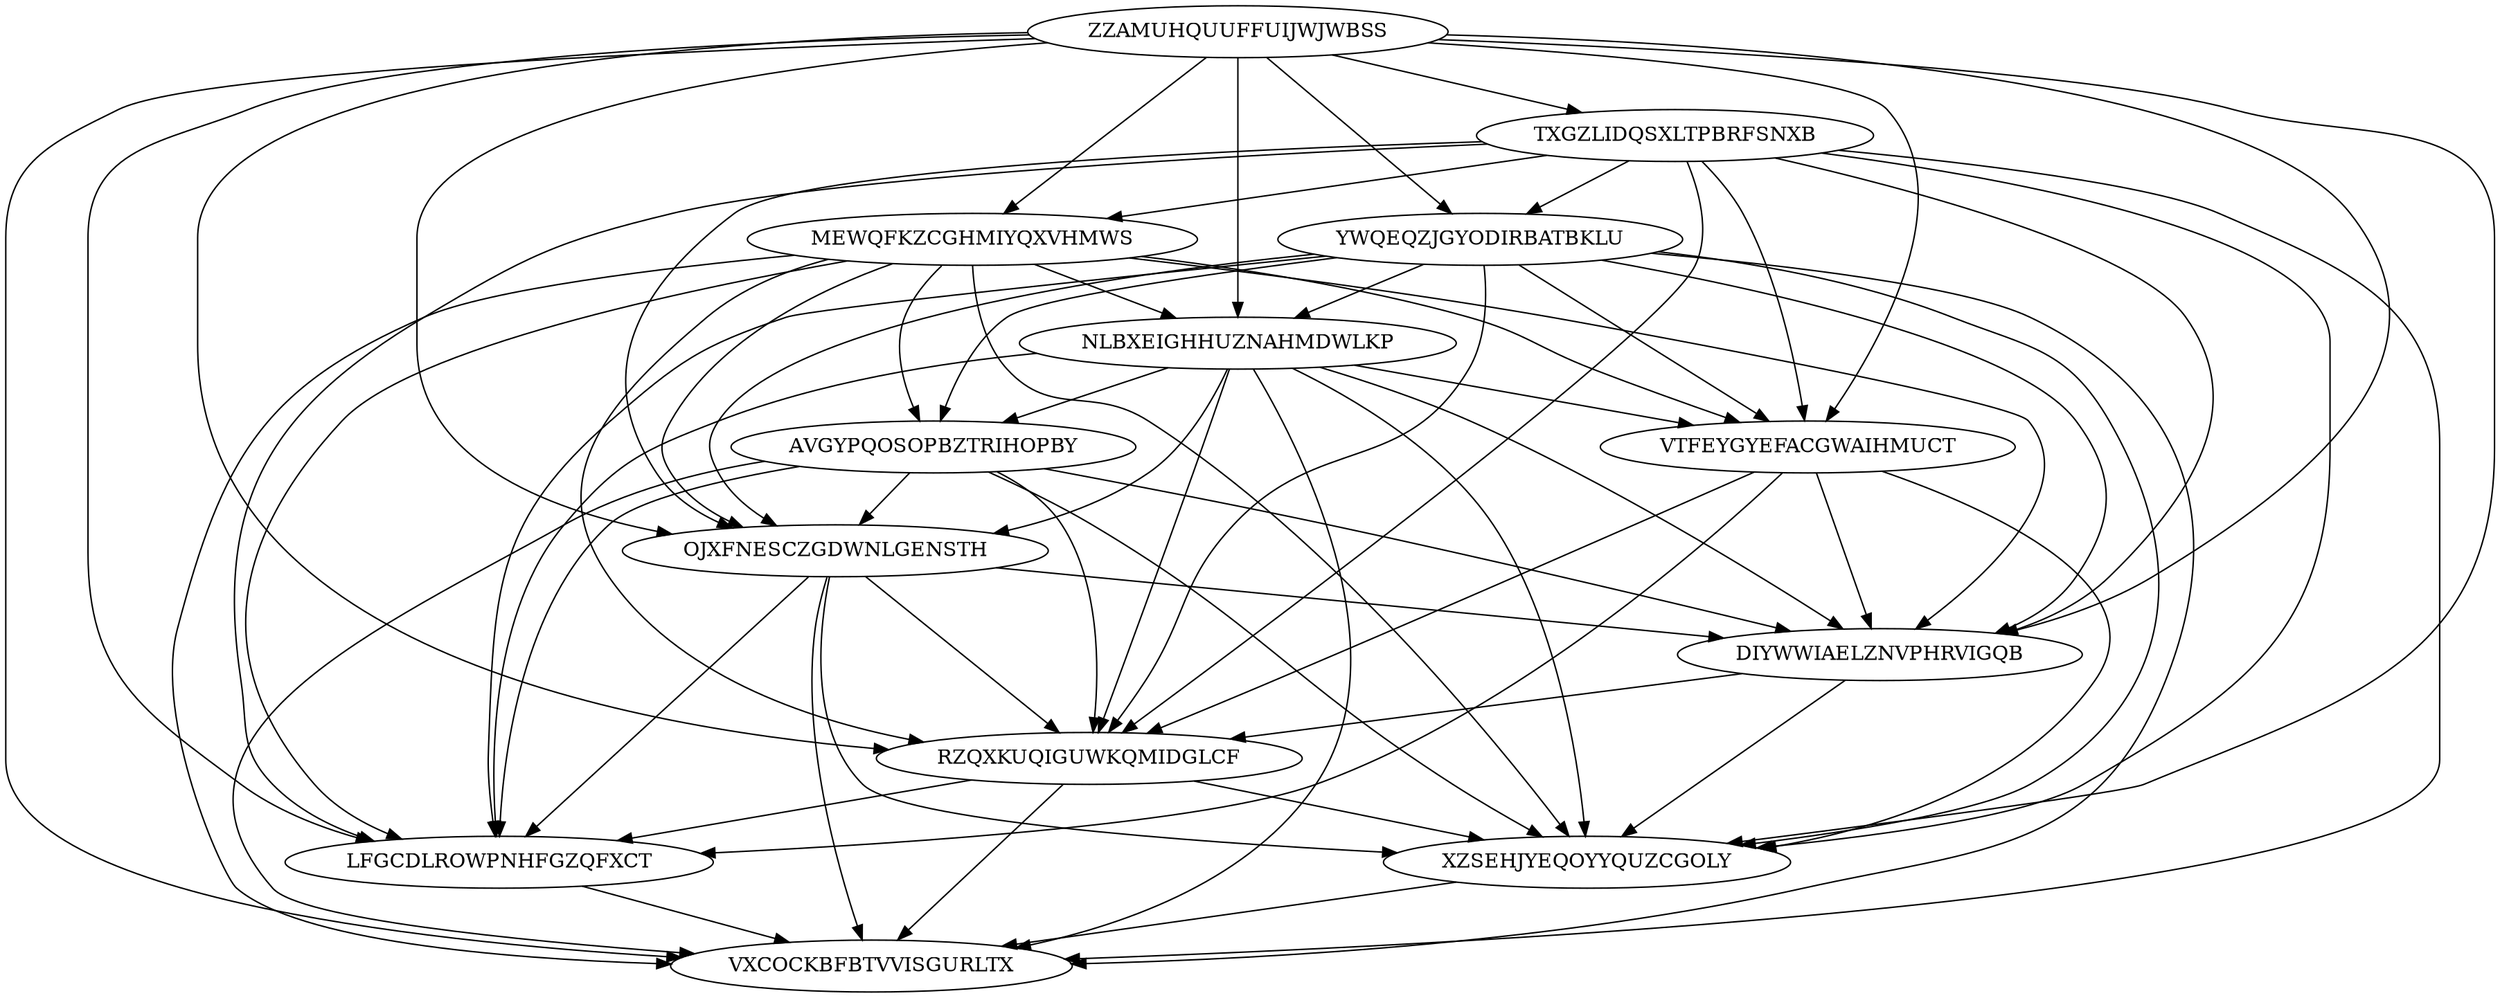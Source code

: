 digraph N13M68 {
	ZZAMUHQUUFFUIJWJWBSS	[Weight=11];
	TXGZLIDQSXLTPBRFSNXB	[Weight=16];
	MEWQFKZCGHMIYQXVHMWS	[Weight=12];
	YWQEQZJGYODIRBATBKLU	[Weight=12];
	NLBXEIGHHUZNAHMDWLKP	[Weight=19];
	AVGYPQOSOPBZTRIHOPBY	[Weight=18];
	VTFEYGYEFACGWAIHMUCT	[Weight=15];
	OJXFNESCZGDWNLGENSTH	[Weight=17];
	DIYWWIAELZNVPHRVIGQB	[Weight=20];
	RZQXKUQIGUWKQMIDGLCF	[Weight=17];
	LFGCDLROWPNHFGZQFXCT	[Weight=16];
	XZSEHJYEQOYYQUZCGOLY	[Weight=18];
	VXCOCKBFBTVVISGURLTX	[Weight=13];
	OJXFNESCZGDWNLGENSTH -> VXCOCKBFBTVVISGURLTX [Weight=13];
	VTFEYGYEFACGWAIHMUCT -> LFGCDLROWPNHFGZQFXCT [Weight=13];
	AVGYPQOSOPBZTRIHOPBY -> RZQXKUQIGUWKQMIDGLCF [Weight=14];
	YWQEQZJGYODIRBATBKLU -> RZQXKUQIGUWKQMIDGLCF [Weight=12];
	NLBXEIGHHUZNAHMDWLKP -> VTFEYGYEFACGWAIHMUCT [Weight=11];
	NLBXEIGHHUZNAHMDWLKP -> VXCOCKBFBTVVISGURLTX [Weight=15];
	XZSEHJYEQOYYQUZCGOLY -> VXCOCKBFBTVVISGURLTX [Weight=20];
	AVGYPQOSOPBZTRIHOPBY -> DIYWWIAELZNVPHRVIGQB [Weight=18];
	ZZAMUHQUUFFUIJWJWBSS -> DIYWWIAELZNVPHRVIGQB [Weight=20];
	OJXFNESCZGDWNLGENSTH -> DIYWWIAELZNVPHRVIGQB [Weight=14];
	ZZAMUHQUUFFUIJWJWBSS -> NLBXEIGHHUZNAHMDWLKP [Weight=13];
	YWQEQZJGYODIRBATBKLU -> VXCOCKBFBTVVISGURLTX [Weight=18];
	ZZAMUHQUUFFUIJWJWBSS -> VTFEYGYEFACGWAIHMUCT [Weight=14];
	YWQEQZJGYODIRBATBKLU -> OJXFNESCZGDWNLGENSTH [Weight=11];
	RZQXKUQIGUWKQMIDGLCF -> XZSEHJYEQOYYQUZCGOLY [Weight=20];
	RZQXKUQIGUWKQMIDGLCF -> VXCOCKBFBTVVISGURLTX [Weight=16];
	ZZAMUHQUUFFUIJWJWBSS -> YWQEQZJGYODIRBATBKLU [Weight=18];
	DIYWWIAELZNVPHRVIGQB -> XZSEHJYEQOYYQUZCGOLY [Weight=12];
	YWQEQZJGYODIRBATBKLU -> NLBXEIGHHUZNAHMDWLKP [Weight=17];
	TXGZLIDQSXLTPBRFSNXB -> MEWQFKZCGHMIYQXVHMWS [Weight=18];
	ZZAMUHQUUFFUIJWJWBSS -> XZSEHJYEQOYYQUZCGOLY [Weight=12];
	ZZAMUHQUUFFUIJWJWBSS -> RZQXKUQIGUWKQMIDGLCF [Weight=17];
	TXGZLIDQSXLTPBRFSNXB -> XZSEHJYEQOYYQUZCGOLY [Weight=17];
	DIYWWIAELZNVPHRVIGQB -> RZQXKUQIGUWKQMIDGLCF [Weight=17];
	VTFEYGYEFACGWAIHMUCT -> XZSEHJYEQOYYQUZCGOLY [Weight=12];
	YWQEQZJGYODIRBATBKLU -> LFGCDLROWPNHFGZQFXCT [Weight=18];
	TXGZLIDQSXLTPBRFSNXB -> YWQEQZJGYODIRBATBKLU [Weight=15];
	MEWQFKZCGHMIYQXVHMWS -> DIYWWIAELZNVPHRVIGQB [Weight=15];
	NLBXEIGHHUZNAHMDWLKP -> XZSEHJYEQOYYQUZCGOLY [Weight=11];
	MEWQFKZCGHMIYQXVHMWS -> OJXFNESCZGDWNLGENSTH [Weight=19];
	NLBXEIGHHUZNAHMDWLKP -> OJXFNESCZGDWNLGENSTH [Weight=15];
	ZZAMUHQUUFFUIJWJWBSS -> VXCOCKBFBTVVISGURLTX [Weight=20];
	NLBXEIGHHUZNAHMDWLKP -> RZQXKUQIGUWKQMIDGLCF [Weight=20];
	AVGYPQOSOPBZTRIHOPBY -> XZSEHJYEQOYYQUZCGOLY [Weight=20];
	AVGYPQOSOPBZTRIHOPBY -> LFGCDLROWPNHFGZQFXCT [Weight=17];
	MEWQFKZCGHMIYQXVHMWS -> XZSEHJYEQOYYQUZCGOLY [Weight=18];
	MEWQFKZCGHMIYQXVHMWS -> NLBXEIGHHUZNAHMDWLKP [Weight=11];
	ZZAMUHQUUFFUIJWJWBSS -> LFGCDLROWPNHFGZQFXCT [Weight=18];
	AVGYPQOSOPBZTRIHOPBY -> VXCOCKBFBTVVISGURLTX [Weight=16];
	YWQEQZJGYODIRBATBKLU -> VTFEYGYEFACGWAIHMUCT [Weight=15];
	OJXFNESCZGDWNLGENSTH -> RZQXKUQIGUWKQMIDGLCF [Weight=15];
	ZZAMUHQUUFFUIJWJWBSS -> OJXFNESCZGDWNLGENSTH [Weight=17];
	TXGZLIDQSXLTPBRFSNXB -> LFGCDLROWPNHFGZQFXCT [Weight=14];
	VTFEYGYEFACGWAIHMUCT -> RZQXKUQIGUWKQMIDGLCF [Weight=12];
	MEWQFKZCGHMIYQXVHMWS -> LFGCDLROWPNHFGZQFXCT [Weight=15];
	OJXFNESCZGDWNLGENSTH -> XZSEHJYEQOYYQUZCGOLY [Weight=13];
	OJXFNESCZGDWNLGENSTH -> LFGCDLROWPNHFGZQFXCT [Weight=13];
	VTFEYGYEFACGWAIHMUCT -> DIYWWIAELZNVPHRVIGQB [Weight=16];
	TXGZLIDQSXLTPBRFSNXB -> OJXFNESCZGDWNLGENSTH [Weight=17];
	TXGZLIDQSXLTPBRFSNXB -> VXCOCKBFBTVVISGURLTX [Weight=17];
	MEWQFKZCGHMIYQXVHMWS -> RZQXKUQIGUWKQMIDGLCF [Weight=19];
	MEWQFKZCGHMIYQXVHMWS -> VTFEYGYEFACGWAIHMUCT [Weight=17];
	RZQXKUQIGUWKQMIDGLCF -> LFGCDLROWPNHFGZQFXCT [Weight=13];
	LFGCDLROWPNHFGZQFXCT -> VXCOCKBFBTVVISGURLTX [Weight=10];
	YWQEQZJGYODIRBATBKLU -> XZSEHJYEQOYYQUZCGOLY [Weight=20];
	TXGZLIDQSXLTPBRFSNXB -> RZQXKUQIGUWKQMIDGLCF [Weight=17];
	AVGYPQOSOPBZTRIHOPBY -> OJXFNESCZGDWNLGENSTH [Weight=18];
	YWQEQZJGYODIRBATBKLU -> DIYWWIAELZNVPHRVIGQB [Weight=15];
	TXGZLIDQSXLTPBRFSNXB -> DIYWWIAELZNVPHRVIGQB [Weight=20];
	MEWQFKZCGHMIYQXVHMWS -> VXCOCKBFBTVVISGURLTX [Weight=18];
	ZZAMUHQUUFFUIJWJWBSS -> MEWQFKZCGHMIYQXVHMWS [Weight=16];
	NLBXEIGHHUZNAHMDWLKP -> LFGCDLROWPNHFGZQFXCT [Weight=12];
	YWQEQZJGYODIRBATBKLU -> AVGYPQOSOPBZTRIHOPBY [Weight=15];
	ZZAMUHQUUFFUIJWJWBSS -> TXGZLIDQSXLTPBRFSNXB [Weight=11];
	MEWQFKZCGHMIYQXVHMWS -> AVGYPQOSOPBZTRIHOPBY [Weight=14];
	NLBXEIGHHUZNAHMDWLKP -> AVGYPQOSOPBZTRIHOPBY [Weight=12];
	TXGZLIDQSXLTPBRFSNXB -> VTFEYGYEFACGWAIHMUCT [Weight=12];
	NLBXEIGHHUZNAHMDWLKP -> DIYWWIAELZNVPHRVIGQB [Weight=12];
}
